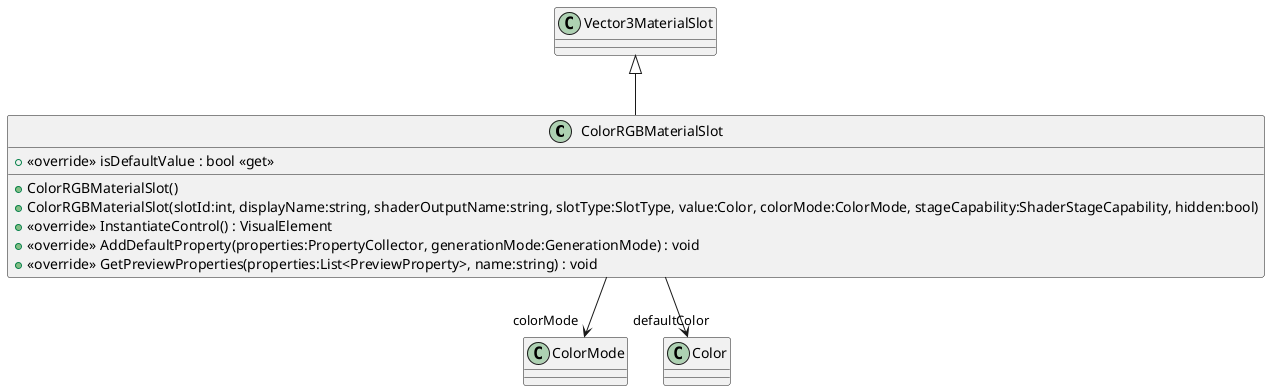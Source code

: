 @startuml
class ColorRGBMaterialSlot {
    + ColorRGBMaterialSlot()
    + ColorRGBMaterialSlot(slotId:int, displayName:string, shaderOutputName:string, slotType:SlotType, value:Color, colorMode:ColorMode, stageCapability:ShaderStageCapability, hidden:bool)
    + <<override>> isDefaultValue : bool <<get>>
    + <<override>> InstantiateControl() : VisualElement
    + <<override>> AddDefaultProperty(properties:PropertyCollector, generationMode:GenerationMode) : void
    + <<override>> GetPreviewProperties(properties:List<PreviewProperty>, name:string) : void
}
Vector3MaterialSlot <|-- ColorRGBMaterialSlot
ColorRGBMaterialSlot --> "colorMode" ColorMode
ColorRGBMaterialSlot --> "defaultColor" Color
@enduml
